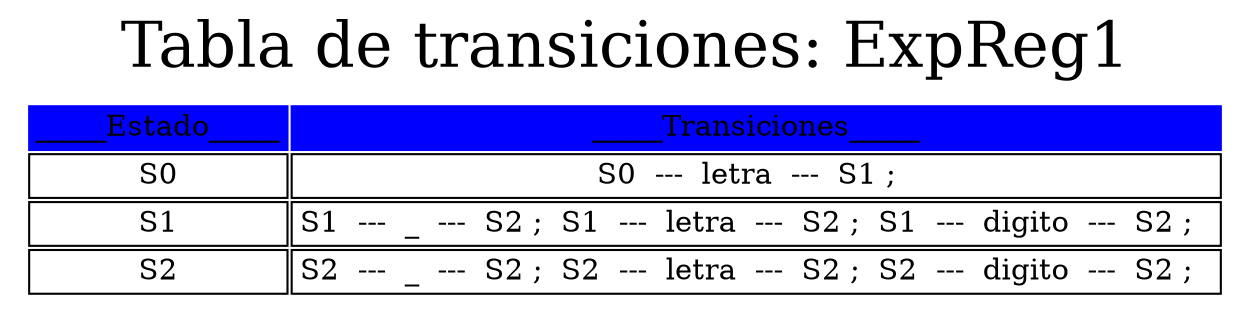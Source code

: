 digraph G {
splines=false;
graph [ dpi = 700 ];
label = <Tabla de transiciones: ExpReg1>
labelloc = t
fontsize=30
tbl [
shape=plaintext
label=<
<table border='0' cellborder='1' cellspacing='2'>
<tr><td color='blue' bgcolor='blue'>_____Estado_____</td><td colspan='2' color='blue' bgcolor='blue'>_____Transiciones_____</td></tr>
<tr><td>S0</td><td colspan="2">S0  ---  letra  ---  S1 ;  </td></tr>
<tr><td>S1</td><td colspan="2">S1  ---  _  ---  S2 ;  S1  ---  letra  ---  S2 ;  S1  ---  digito  ---  S2 ;  </td></tr>
<tr><td>S2</td><td colspan="2">S2  ---  _  ---  S2 ;  S2  ---  letra  ---  S2 ;  S2  ---  digito  ---  S2 ;  </td></tr>
</table>
>];
}
